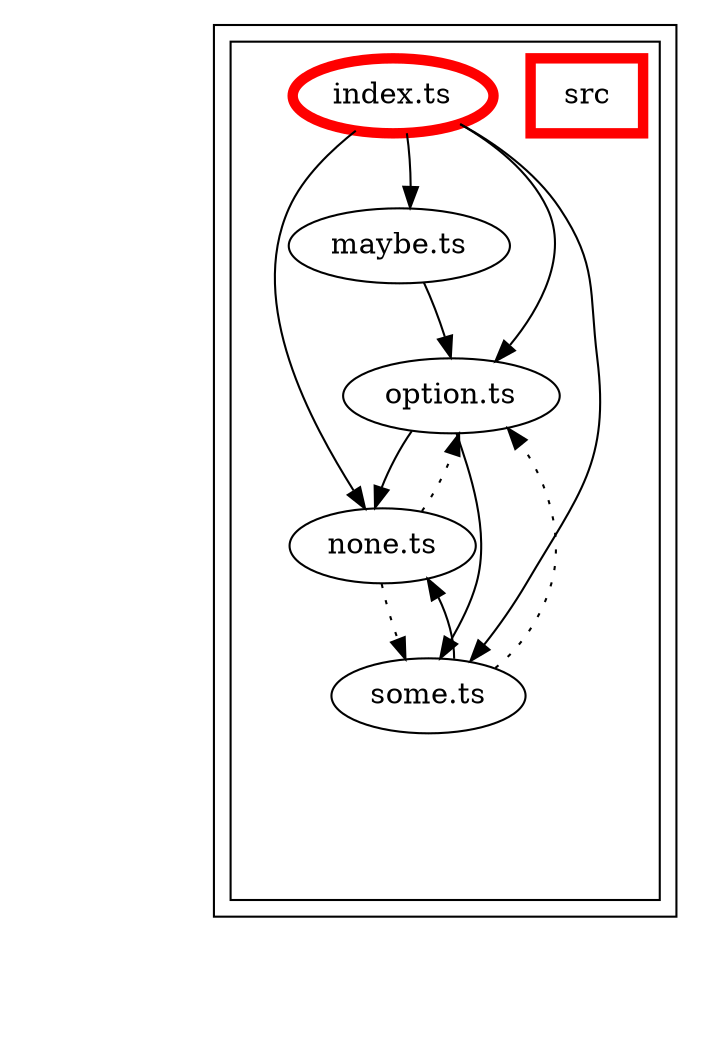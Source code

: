digraph "dependency-graph-[object Object]" {
  compound = true;
  "dependency-graph-[object Object]" [
    style = "invis";
  ];
  "src/maybe.ts";
  "src/none.ts";
  "src/option.ts";
  "src/some.ts";
  subgraph "cluster_src" {
    color = "#000000";
    label = "";
    "name_src" [
      penwidth = 5;
      shape = "rectangle";
      color = "#ff0000";
      label = "src";
    ];
    "exit_src" [
      style = "invis";
    ];
    subgraph "cluster_src" {
      color = "#000000";
      label = "";
      "name_src" [
        penwidth = 5;
        shape = "rectangle";
        color = "#ff0000";
        label = "src";
      ];
      "exit_src" [
        style = "invis";
      ];
      "src/index.ts" [
        label = "index.ts";
        color = "#ff0000";
        penwidth = 5;
      ];
      "src/maybe.ts" [
        label = "maybe.ts";
      ];
      "src/none.ts" [
        label = "none.ts";
      ];
      "src/option.ts" [
        label = "option.ts";
      ];
      "src/some.ts" [
        label = "some.ts";
      ];
      "src/index.ts" -> "exit_src" [
        style = "invis";
      ];
      "src/maybe.ts" -> "exit_src" [
        style = "invis";
      ];
      "src/none.ts" -> "exit_src" [
        style = "invis";
      ];
      "src/option.ts" -> "exit_src" [
        style = "invis";
      ];
      "src/some.ts" -> "exit_src" [
        style = "invis";
      ];
    }
    "exit_src" -> "exit_src" [
      style = "invis";
    ];
    "exit_src" -> "exit_src" [
      style = "invis";
    ];
    "exit_src" -> "exit_src" [
      style = "invis";
    ];
    "exit_src" -> "exit_src" [
      style = "invis";
    ];
    "exit_src" -> "exit_src" [
      style = "invis";
    ];
  }
  "exit_src" -> "dependency-graph-[object Object]" [
    style = "invis";
  ];
  "src/index.ts" -> "src/maybe.ts" [
    style = "invis";
  ];
  "src/index.ts" -> "src/maybe.ts" [
    style = "solid";
    ltail = "cluster_src/index.ts";
    lhead = "cluster_src/maybe.ts";
    color = "black";
  ];
  "src/index.ts" -> "src/none.ts" [
    style = "invis";
  ];
  "src/index.ts" -> "src/none.ts" [
    style = "solid";
    ltail = "cluster_src/index.ts";
    lhead = "cluster_src/none.ts";
    color = "black";
  ];
  "src/index.ts" -> "src/option.ts" [
    style = "invis";
  ];
  "src/index.ts" -> "src/option.ts" [
    style = "solid";
    ltail = "cluster_src/index.ts";
    lhead = "cluster_src/option.ts";
    color = "black";
  ];
  "src/index.ts" -> "src/some.ts" [
    style = "invis";
  ];
  "src/index.ts" -> "src/some.ts" [
    style = "solid";
    ltail = "cluster_src/index.ts";
    lhead = "cluster_src/some.ts";
    color = "black";
  ];
  "src/maybe.ts" -> "src/option.ts" [
    style = "invis";
  ];
  "src/maybe.ts" -> "src/option.ts" [
    style = "solid";
    ltail = "cluster_src/maybe.ts";
    lhead = "cluster_src/option.ts";
    color = "black";
  ];
  "src/none.ts" -> "src/option.ts" [
    style = "invis";
  ];
  "src/none.ts" -> "src/option.ts" [
    style = "dotted";
    ltail = "cluster_src/none.ts";
    lhead = "cluster_src/option.ts";
    color = "black";
  ];
  "src/none.ts" -> "src/some.ts" [
    style = "invis";
  ];
  "src/none.ts" -> "src/some.ts" [
    style = "dotted";
    ltail = "cluster_src/none.ts";
    lhead = "cluster_src/some.ts";
    color = "black";
  ];
  "src/option.ts" -> "src/none.ts" [
    style = "invis";
  ];
  "src/option.ts" -> "src/none.ts" [
    style = "solid";
    ltail = "cluster_src/option.ts";
    lhead = "cluster_src/none.ts";
    color = "black";
  ];
  "src/option.ts" -> "src/some.ts" [
    style = "invis";
  ];
  "src/option.ts" -> "src/some.ts" [
    style = "solid";
    ltail = "cluster_src/option.ts";
    lhead = "cluster_src/some.ts";
    color = "black";
  ];
  "src/some.ts" -> "src/none.ts" [
    style = "invis";
  ];
  "src/some.ts" -> "src/none.ts" [
    style = "solid";
    ltail = "cluster_src/some.ts";
    lhead = "cluster_src/none.ts";
    color = "black";
  ];
  "src/some.ts" -> "src/option.ts" [
    style = "invis";
  ];
  "src/some.ts" -> "src/option.ts" [
    style = "dotted";
    ltail = "cluster_src/some.ts";
    lhead = "cluster_src/option.ts";
    color = "black";
  ];
}